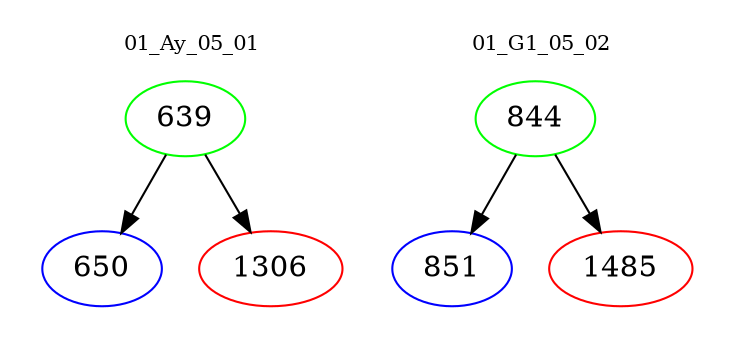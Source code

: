 digraph{
subgraph cluster_0 {
color = white
label = "01_Ay_05_01";
fontsize=10;
T0_639 [label="639", color="green"]
T0_639 -> T0_650 [color="black"]
T0_650 [label="650", color="blue"]
T0_639 -> T0_1306 [color="black"]
T0_1306 [label="1306", color="red"]
}
subgraph cluster_1 {
color = white
label = "01_G1_05_02";
fontsize=10;
T1_844 [label="844", color="green"]
T1_844 -> T1_851 [color="black"]
T1_851 [label="851", color="blue"]
T1_844 -> T1_1485 [color="black"]
T1_1485 [label="1485", color="red"]
}
}
